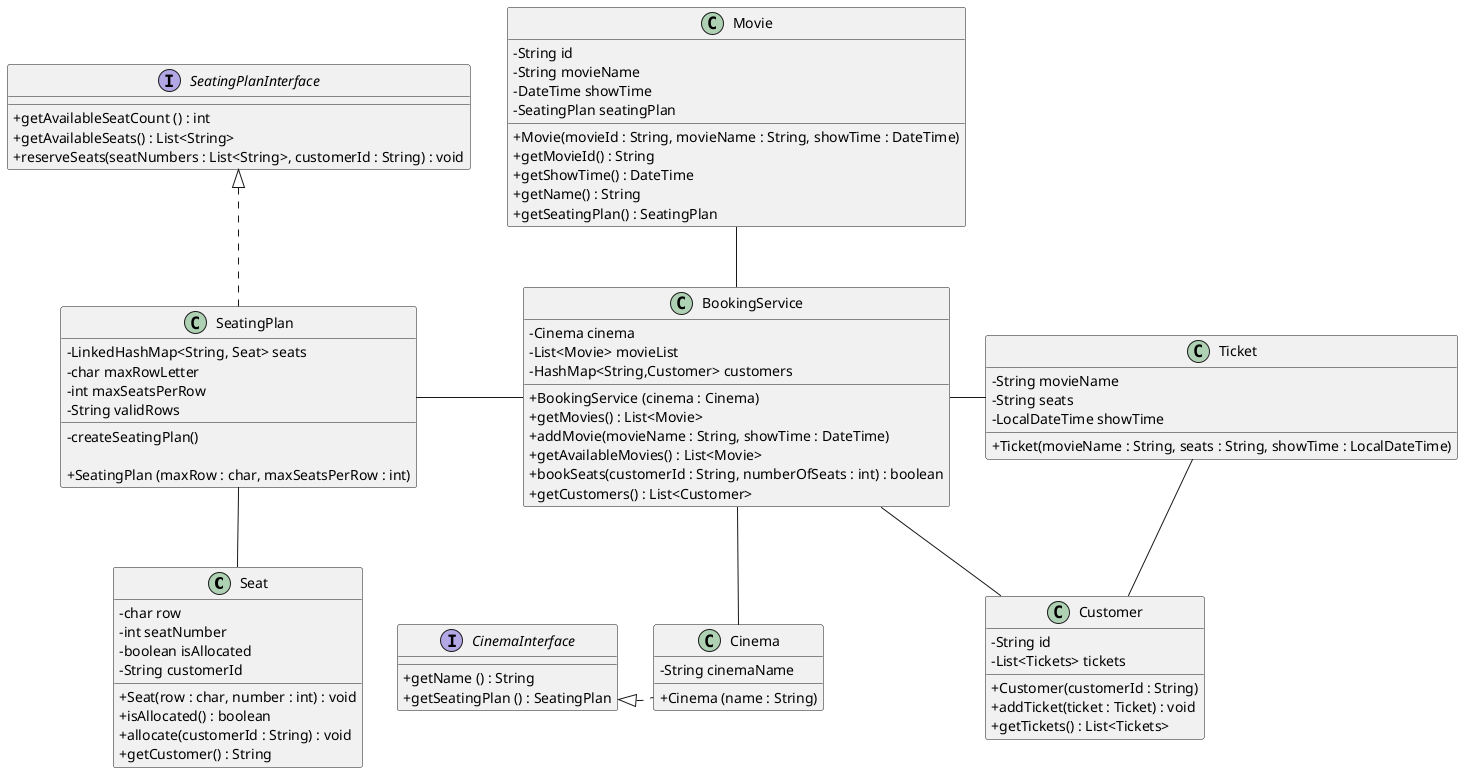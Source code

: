 @startuml
skinparam classAttributeIconSize 0

class Seat {
    - char row
    - int seatNumber
    - boolean isAllocated
    - String customerId

    + Seat(row : char, number : int) : void
    + isAllocated() : boolean
    + allocate(customerId : String) : void
    + getCustomer() : String
}

interface SeatingPlanInterface {
    + getAvailableSeatCount () : int
    + getAvailableSeats() : List<String>
    + reserveSeats(seatNumbers : List<String>, customerId : String) : void
}

class SeatingPlan implements SeatingPlanInterface{
    - LinkedHashMap<String, Seat> seats
    - char maxRowLetter
    - int maxSeatsPerRow
    - String validRows

    - createSeatingPlan()

    + SeatingPlan (maxRow : char, maxSeatsPerRow : int)
}

class Movie {
    - String id
    - String movieName
    - DateTime showTime
    - SeatingPlan seatingPlan

    + Movie(movieId : String, movieName : String, showTime : DateTime)
    + getMovieId() : String
    + getShowTime() : DateTime
    + getName() : String
    + getSeatingPlan() : SeatingPlan
}

interface CinemaInterface {
    + getName () : String
    + getSeatingPlan () : SeatingPlan
}

class Cinema implements CinemaInterface {
    - String cinemaName

    + Cinema (name : String)
}

class BookingService {
    - Cinema cinema
    - List<Movie> movieList
    - HashMap<String,Customer> customers

    + BookingService (cinema : Cinema)
    + getMovies() : List<Movie>
    + addMovie(movieName : String, showTime : DateTime)
    + getAvailableMovies() : List<Movie>
    + bookSeats(customerId : String, numberOfSeats : int) : boolean
    + getCustomers() : List<Customer>
}

class Customer {
    - String id
    - List<Tickets> tickets

    + Customer(customerId : String)
    + addTicket(ticket : Ticket) : void
    + getTickets() : List<Tickets>
}

class Ticket {
    - String movieName
    - String seats
    - LocalDateTime showTime

    + Ticket(movieName : String, seats : String, showTime : LocalDateTime)
}

BookingService -left- SeatingPlan
BookingService -up- Movie
BookingService -down- Cinema
BookingService -right- Ticket
BookingService - Customer
SeatingPlan -down- Seat
Ticket -down- Customer
CinemaInterface -right[hidden]- Cinema
@enduml